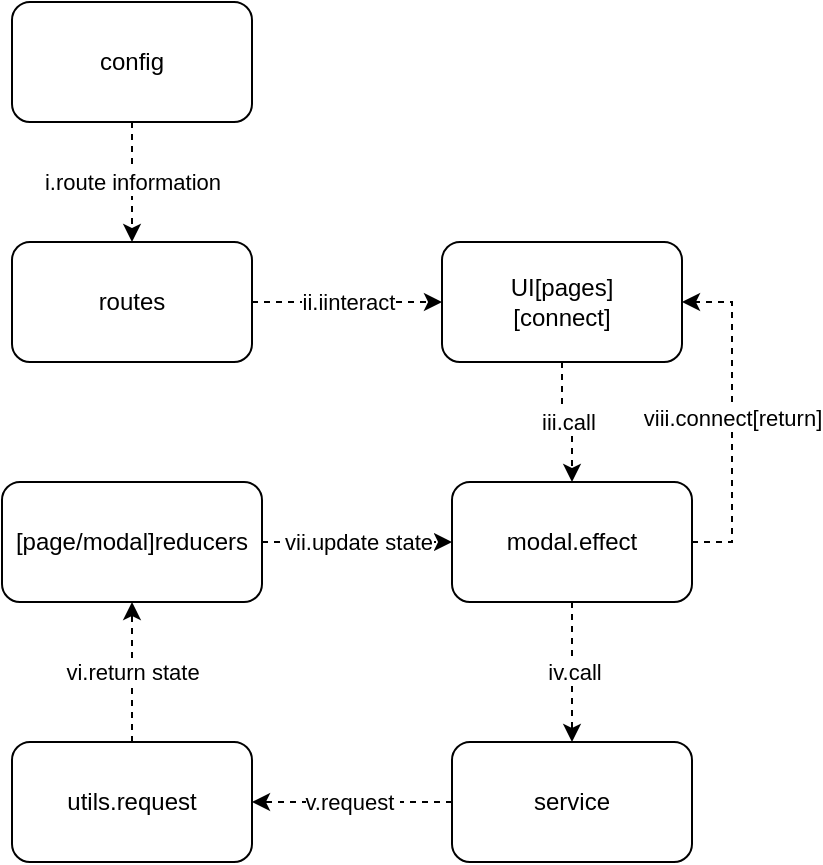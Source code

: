 <mxfile pages="1" version="11.2.5" type="github"><diagram id="8wu1oM3GgEV-Lc6LWs4s" name="framework"><mxGraphModel dx="945" dy="526" grid="1" gridSize="10" guides="1" tooltips="1" connect="1" arrows="1" fold="1" page="1" pageScale="1" pageWidth="827" pageHeight="1169" math="0" shadow="0"><root><mxCell id="0"/><mxCell id="1" parent="0"/><mxCell id="y2yu3wokKGkJgbEiUe2I-19" value="i.route information" style="edgeStyle=orthogonalEdgeStyle;rounded=0;orthogonalLoop=1;jettySize=auto;html=1;exitX=0.5;exitY=1;exitDx=0;exitDy=0;entryX=0.5;entryY=0;entryDx=0;entryDy=0;dashed=1;" edge="1" parent="1" source="y2yu3wokKGkJgbEiUe2I-1" target="y2yu3wokKGkJgbEiUe2I-13"><mxGeometry relative="1" as="geometry"/></mxCell><mxCell id="y2yu3wokKGkJgbEiUe2I-1" value="config" style="rounded=1;whiteSpace=wrap;html=1;" vertex="1" parent="1"><mxGeometry x="335" y="30" width="120" height="60" as="geometry"/></mxCell><mxCell id="y2yu3wokKGkJgbEiUe2I-21" value="iii.call" style="edgeStyle=orthogonalEdgeStyle;rounded=0;orthogonalLoop=1;jettySize=auto;html=1;exitX=0.5;exitY=1;exitDx=0;exitDy=0;entryX=0.5;entryY=0;entryDx=0;entryDy=0;dashed=1;" edge="1" parent="1" source="y2yu3wokKGkJgbEiUe2I-2" target="y2yu3wokKGkJgbEiUe2I-3"><mxGeometry relative="1" as="geometry"/></mxCell><mxCell id="y2yu3wokKGkJgbEiUe2I-2" value="UI[pages]&lt;br&gt;[connect]" style="rounded=1;whiteSpace=wrap;html=1;" vertex="1" parent="1"><mxGeometry x="550" y="150" width="120" height="60" as="geometry"/></mxCell><mxCell id="y2yu3wokKGkJgbEiUe2I-11" value="iv.call" style="edgeStyle=orthogonalEdgeStyle;rounded=0;orthogonalLoop=1;jettySize=auto;html=1;exitX=0.5;exitY=1;exitDx=0;exitDy=0;entryX=0.5;entryY=0;entryDx=0;entryDy=0;dashed=1;" edge="1" parent="1" source="y2yu3wokKGkJgbEiUe2I-3"><mxGeometry relative="1" as="geometry"><mxPoint x="615" y="400" as="targetPoint"/></mxGeometry></mxCell><mxCell id="y2yu3wokKGkJgbEiUe2I-20" value="viii.connect[return]" style="edgeStyle=orthogonalEdgeStyle;rounded=0;orthogonalLoop=1;jettySize=auto;html=1;exitX=1;exitY=0.5;exitDx=0;exitDy=0;entryX=1;entryY=0.5;entryDx=0;entryDy=0;dashed=1;" edge="1" parent="1" source="y2yu3wokKGkJgbEiUe2I-3" target="y2yu3wokKGkJgbEiUe2I-2"><mxGeometry relative="1" as="geometry"/></mxCell><mxCell id="y2yu3wokKGkJgbEiUe2I-3" value="modal.effect" style="rounded=1;whiteSpace=wrap;html=1;" vertex="1" parent="1"><mxGeometry x="555" y="270" width="120" height="60" as="geometry"/></mxCell><mxCell id="y2yu3wokKGkJgbEiUe2I-8" value="v.request&amp;nbsp;" style="edgeStyle=orthogonalEdgeStyle;rounded=0;orthogonalLoop=1;jettySize=auto;html=1;exitX=0;exitY=0.5;exitDx=0;exitDy=0;entryX=1;entryY=0.5;entryDx=0;entryDy=0;dashed=1;" edge="1" parent="1" source="y2yu3wokKGkJgbEiUe2I-4" target="y2yu3wokKGkJgbEiUe2I-5"><mxGeometry relative="1" as="geometry"/></mxCell><mxCell id="y2yu3wokKGkJgbEiUe2I-4" value="service" style="rounded=1;whiteSpace=wrap;html=1;" vertex="1" parent="1"><mxGeometry x="555" y="400" width="120" height="60" as="geometry"/></mxCell><mxCell id="y2yu3wokKGkJgbEiUe2I-9" value="vi.return state" style="edgeStyle=orthogonalEdgeStyle;rounded=0;orthogonalLoop=1;jettySize=auto;html=1;exitX=0.5;exitY=0;exitDx=0;exitDy=0;entryX=0.5;entryY=1;entryDx=0;entryDy=0;dashed=1;" edge="1" parent="1" source="y2yu3wokKGkJgbEiUe2I-5" target="y2yu3wokKGkJgbEiUe2I-6"><mxGeometry relative="1" as="geometry"/></mxCell><mxCell id="y2yu3wokKGkJgbEiUe2I-5" value="utils.request" style="rounded=1;whiteSpace=wrap;html=1;" vertex="1" parent="1"><mxGeometry x="335" y="400" width="120" height="60" as="geometry"/></mxCell><mxCell id="y2yu3wokKGkJgbEiUe2I-10" value="vii.update state" style="edgeStyle=orthogonalEdgeStyle;rounded=0;orthogonalLoop=1;jettySize=auto;html=1;exitX=1;exitY=0.5;exitDx=0;exitDy=0;entryX=0;entryY=0.5;entryDx=0;entryDy=0;dashed=1;" edge="1" parent="1" source="y2yu3wokKGkJgbEiUe2I-6" target="y2yu3wokKGkJgbEiUe2I-3"><mxGeometry relative="1" as="geometry"/></mxCell><mxCell id="y2yu3wokKGkJgbEiUe2I-6" value="[page/modal]reducers" style="rounded=1;whiteSpace=wrap;html=1;" vertex="1" parent="1"><mxGeometry x="330" y="270" width="130" height="60" as="geometry"/></mxCell><mxCell id="y2yu3wokKGkJgbEiUe2I-15" value="ii.iinteract" style="edgeStyle=orthogonalEdgeStyle;rounded=0;orthogonalLoop=1;jettySize=auto;html=1;exitX=1;exitY=0.5;exitDx=0;exitDy=0;entryX=0;entryY=0.5;entryDx=0;entryDy=0;dashed=1;" edge="1" parent="1" source="y2yu3wokKGkJgbEiUe2I-13" target="y2yu3wokKGkJgbEiUe2I-2"><mxGeometry relative="1" as="geometry"/></mxCell><mxCell id="y2yu3wokKGkJgbEiUe2I-13" value="routes" style="rounded=1;whiteSpace=wrap;html=1;" vertex="1" parent="1"><mxGeometry x="335" y="150" width="120" height="60" as="geometry"/></mxCell></root></mxGraphModel></diagram></mxfile>